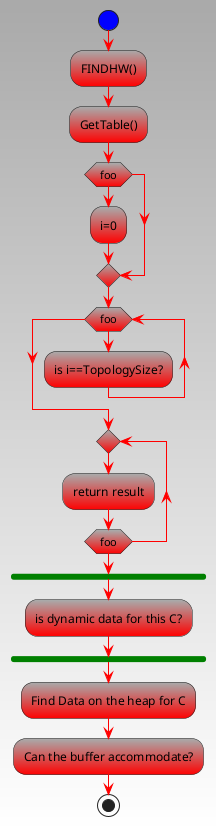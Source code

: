 {
  "sha1": "na3w4vkuh883d1kzsxwpf3z6jyhc5q0",
  "insertion": {
    "when": "2024-06-04T17:28:38.320Z",
    "user": "plantuml@gmail.com"
  }
}
@startuml
skinparam backgroundColor #AAAAAA-white
skinparam activityBackgroundColor #AAAAAA-red
'skinparam activityBorderColor green
skinparam activityEndColor yellow
skinparam activityStartColor blue
skinparam activityArrowColor red
skinparam activityBarColor green
start;
:FINDHW();
:GetTable();
if (foo) then
:i=0;
endif
while (foo)
:is i==TopologySize?;
endwhile
repeat
:return result;
repeatwhile (foo)
fork
:is dynamic data for this C?;
endfork
:Find Data on the heap for C;
:Can the buffer accommodate?;
stop;
@enduml

